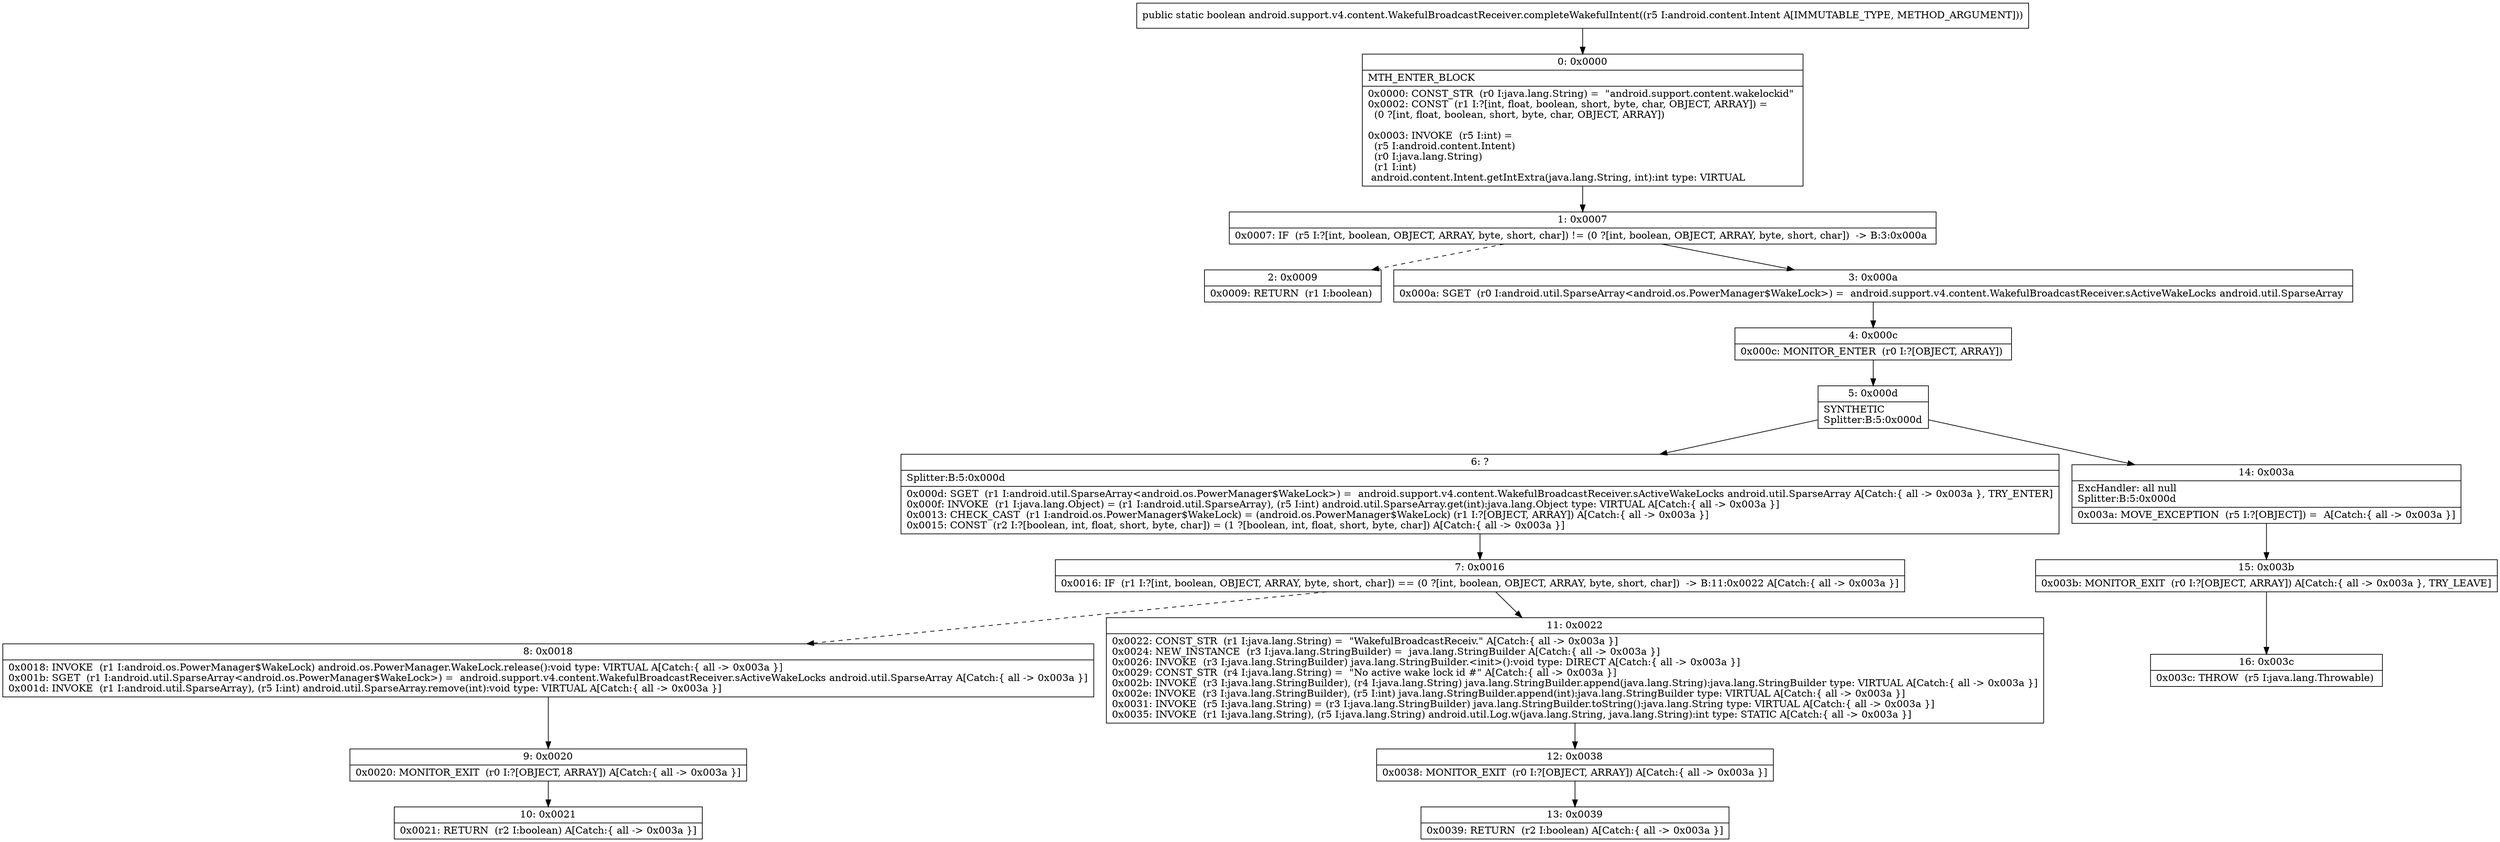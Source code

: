 digraph "CFG forandroid.support.v4.content.WakefulBroadcastReceiver.completeWakefulIntent(Landroid\/content\/Intent;)Z" {
Node_0 [shape=record,label="{0\:\ 0x0000|MTH_ENTER_BLOCK\l|0x0000: CONST_STR  (r0 I:java.lang.String) =  \"android.support.content.wakelockid\" \l0x0002: CONST  (r1 I:?[int, float, boolean, short, byte, char, OBJECT, ARRAY]) = \l  (0 ?[int, float, boolean, short, byte, char, OBJECT, ARRAY])\l \l0x0003: INVOKE  (r5 I:int) = \l  (r5 I:android.content.Intent)\l  (r0 I:java.lang.String)\l  (r1 I:int)\l android.content.Intent.getIntExtra(java.lang.String, int):int type: VIRTUAL \l}"];
Node_1 [shape=record,label="{1\:\ 0x0007|0x0007: IF  (r5 I:?[int, boolean, OBJECT, ARRAY, byte, short, char]) != (0 ?[int, boolean, OBJECT, ARRAY, byte, short, char])  \-\> B:3:0x000a \l}"];
Node_2 [shape=record,label="{2\:\ 0x0009|0x0009: RETURN  (r1 I:boolean) \l}"];
Node_3 [shape=record,label="{3\:\ 0x000a|0x000a: SGET  (r0 I:android.util.SparseArray\<android.os.PowerManager$WakeLock\>) =  android.support.v4.content.WakefulBroadcastReceiver.sActiveWakeLocks android.util.SparseArray \l}"];
Node_4 [shape=record,label="{4\:\ 0x000c|0x000c: MONITOR_ENTER  (r0 I:?[OBJECT, ARRAY]) \l}"];
Node_5 [shape=record,label="{5\:\ 0x000d|SYNTHETIC\lSplitter:B:5:0x000d\l}"];
Node_6 [shape=record,label="{6\:\ ?|Splitter:B:5:0x000d\l|0x000d: SGET  (r1 I:android.util.SparseArray\<android.os.PowerManager$WakeLock\>) =  android.support.v4.content.WakefulBroadcastReceiver.sActiveWakeLocks android.util.SparseArray A[Catch:\{ all \-\> 0x003a \}, TRY_ENTER]\l0x000f: INVOKE  (r1 I:java.lang.Object) = (r1 I:android.util.SparseArray), (r5 I:int) android.util.SparseArray.get(int):java.lang.Object type: VIRTUAL A[Catch:\{ all \-\> 0x003a \}]\l0x0013: CHECK_CAST  (r1 I:android.os.PowerManager$WakeLock) = (android.os.PowerManager$WakeLock) (r1 I:?[OBJECT, ARRAY]) A[Catch:\{ all \-\> 0x003a \}]\l0x0015: CONST  (r2 I:?[boolean, int, float, short, byte, char]) = (1 ?[boolean, int, float, short, byte, char]) A[Catch:\{ all \-\> 0x003a \}]\l}"];
Node_7 [shape=record,label="{7\:\ 0x0016|0x0016: IF  (r1 I:?[int, boolean, OBJECT, ARRAY, byte, short, char]) == (0 ?[int, boolean, OBJECT, ARRAY, byte, short, char])  \-\> B:11:0x0022 A[Catch:\{ all \-\> 0x003a \}]\l}"];
Node_8 [shape=record,label="{8\:\ 0x0018|0x0018: INVOKE  (r1 I:android.os.PowerManager$WakeLock) android.os.PowerManager.WakeLock.release():void type: VIRTUAL A[Catch:\{ all \-\> 0x003a \}]\l0x001b: SGET  (r1 I:android.util.SparseArray\<android.os.PowerManager$WakeLock\>) =  android.support.v4.content.WakefulBroadcastReceiver.sActiveWakeLocks android.util.SparseArray A[Catch:\{ all \-\> 0x003a \}]\l0x001d: INVOKE  (r1 I:android.util.SparseArray), (r5 I:int) android.util.SparseArray.remove(int):void type: VIRTUAL A[Catch:\{ all \-\> 0x003a \}]\l}"];
Node_9 [shape=record,label="{9\:\ 0x0020|0x0020: MONITOR_EXIT  (r0 I:?[OBJECT, ARRAY]) A[Catch:\{ all \-\> 0x003a \}]\l}"];
Node_10 [shape=record,label="{10\:\ 0x0021|0x0021: RETURN  (r2 I:boolean) A[Catch:\{ all \-\> 0x003a \}]\l}"];
Node_11 [shape=record,label="{11\:\ 0x0022|0x0022: CONST_STR  (r1 I:java.lang.String) =  \"WakefulBroadcastReceiv.\" A[Catch:\{ all \-\> 0x003a \}]\l0x0024: NEW_INSTANCE  (r3 I:java.lang.StringBuilder) =  java.lang.StringBuilder A[Catch:\{ all \-\> 0x003a \}]\l0x0026: INVOKE  (r3 I:java.lang.StringBuilder) java.lang.StringBuilder.\<init\>():void type: DIRECT A[Catch:\{ all \-\> 0x003a \}]\l0x0029: CONST_STR  (r4 I:java.lang.String) =  \"No active wake lock id #\" A[Catch:\{ all \-\> 0x003a \}]\l0x002b: INVOKE  (r3 I:java.lang.StringBuilder), (r4 I:java.lang.String) java.lang.StringBuilder.append(java.lang.String):java.lang.StringBuilder type: VIRTUAL A[Catch:\{ all \-\> 0x003a \}]\l0x002e: INVOKE  (r3 I:java.lang.StringBuilder), (r5 I:int) java.lang.StringBuilder.append(int):java.lang.StringBuilder type: VIRTUAL A[Catch:\{ all \-\> 0x003a \}]\l0x0031: INVOKE  (r5 I:java.lang.String) = (r3 I:java.lang.StringBuilder) java.lang.StringBuilder.toString():java.lang.String type: VIRTUAL A[Catch:\{ all \-\> 0x003a \}]\l0x0035: INVOKE  (r1 I:java.lang.String), (r5 I:java.lang.String) android.util.Log.w(java.lang.String, java.lang.String):int type: STATIC A[Catch:\{ all \-\> 0x003a \}]\l}"];
Node_12 [shape=record,label="{12\:\ 0x0038|0x0038: MONITOR_EXIT  (r0 I:?[OBJECT, ARRAY]) A[Catch:\{ all \-\> 0x003a \}]\l}"];
Node_13 [shape=record,label="{13\:\ 0x0039|0x0039: RETURN  (r2 I:boolean) A[Catch:\{ all \-\> 0x003a \}]\l}"];
Node_14 [shape=record,label="{14\:\ 0x003a|ExcHandler: all null\lSplitter:B:5:0x000d\l|0x003a: MOVE_EXCEPTION  (r5 I:?[OBJECT]) =  A[Catch:\{ all \-\> 0x003a \}]\l}"];
Node_15 [shape=record,label="{15\:\ 0x003b|0x003b: MONITOR_EXIT  (r0 I:?[OBJECT, ARRAY]) A[Catch:\{ all \-\> 0x003a \}, TRY_LEAVE]\l}"];
Node_16 [shape=record,label="{16\:\ 0x003c|0x003c: THROW  (r5 I:java.lang.Throwable) \l}"];
MethodNode[shape=record,label="{public static boolean android.support.v4.content.WakefulBroadcastReceiver.completeWakefulIntent((r5 I:android.content.Intent A[IMMUTABLE_TYPE, METHOD_ARGUMENT])) }"];
MethodNode -> Node_0;
Node_0 -> Node_1;
Node_1 -> Node_2[style=dashed];
Node_1 -> Node_3;
Node_3 -> Node_4;
Node_4 -> Node_5;
Node_5 -> Node_6;
Node_5 -> Node_14;
Node_6 -> Node_7;
Node_7 -> Node_8[style=dashed];
Node_7 -> Node_11;
Node_8 -> Node_9;
Node_9 -> Node_10;
Node_11 -> Node_12;
Node_12 -> Node_13;
Node_14 -> Node_15;
Node_15 -> Node_16;
}

